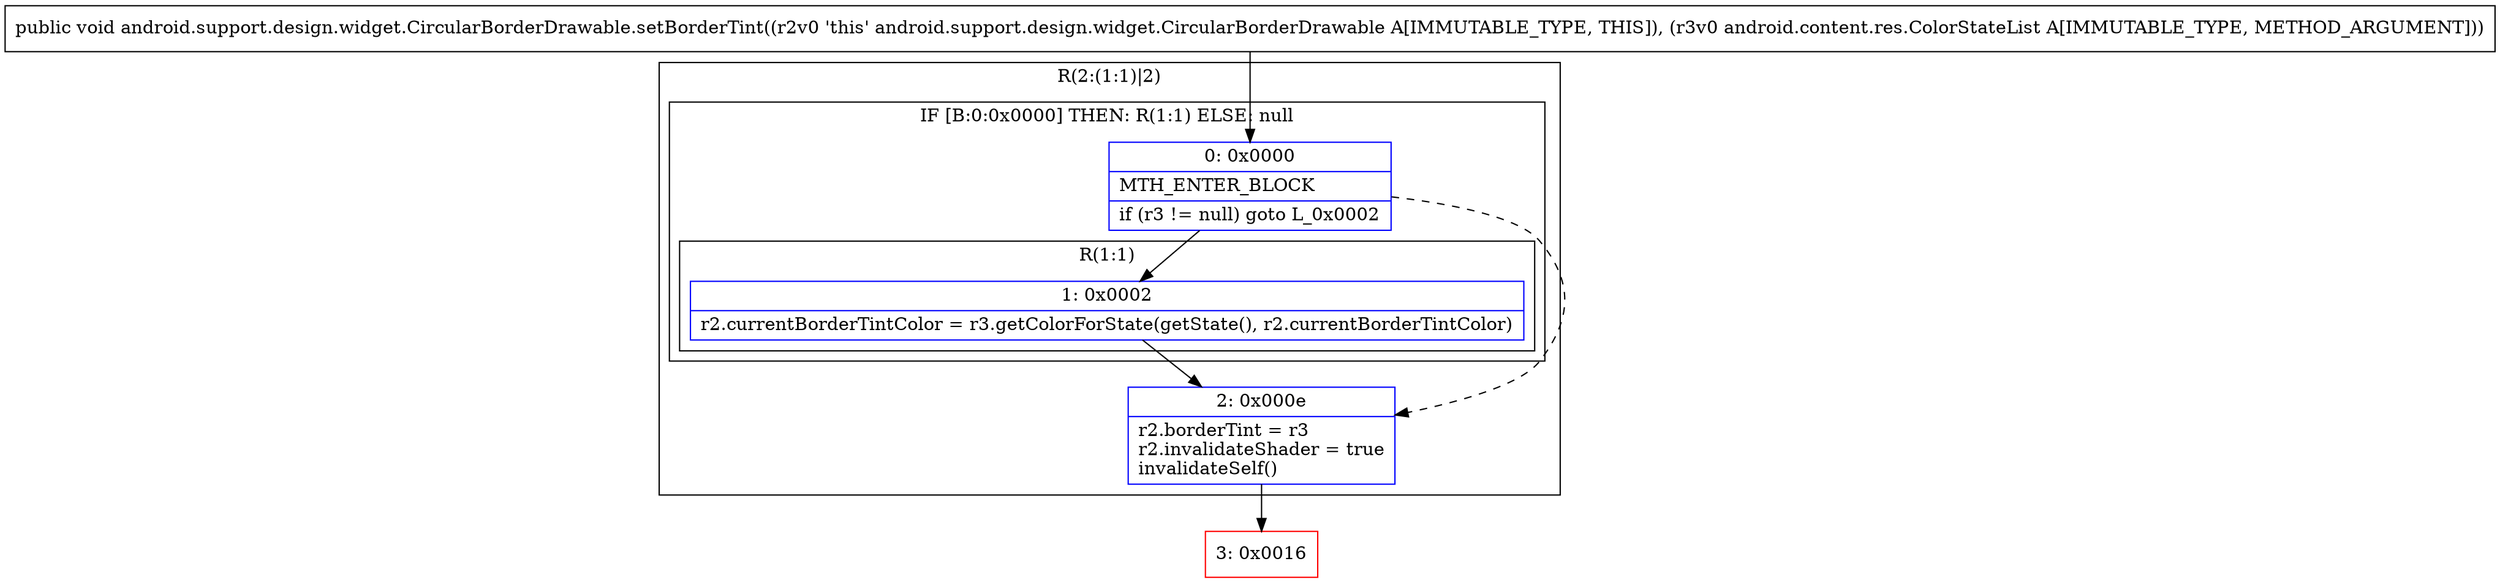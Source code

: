 digraph "CFG forandroid.support.design.widget.CircularBorderDrawable.setBorderTint(Landroid\/content\/res\/ColorStateList;)V" {
subgraph cluster_Region_2137901005 {
label = "R(2:(1:1)|2)";
node [shape=record,color=blue];
subgraph cluster_IfRegion_1534398734 {
label = "IF [B:0:0x0000] THEN: R(1:1) ELSE: null";
node [shape=record,color=blue];
Node_0 [shape=record,label="{0\:\ 0x0000|MTH_ENTER_BLOCK\l|if (r3 != null) goto L_0x0002\l}"];
subgraph cluster_Region_572688074 {
label = "R(1:1)";
node [shape=record,color=blue];
Node_1 [shape=record,label="{1\:\ 0x0002|r2.currentBorderTintColor = r3.getColorForState(getState(), r2.currentBorderTintColor)\l}"];
}
}
Node_2 [shape=record,label="{2\:\ 0x000e|r2.borderTint = r3\lr2.invalidateShader = true\linvalidateSelf()\l}"];
}
Node_3 [shape=record,color=red,label="{3\:\ 0x0016}"];
MethodNode[shape=record,label="{public void android.support.design.widget.CircularBorderDrawable.setBorderTint((r2v0 'this' android.support.design.widget.CircularBorderDrawable A[IMMUTABLE_TYPE, THIS]), (r3v0 android.content.res.ColorStateList A[IMMUTABLE_TYPE, METHOD_ARGUMENT])) }"];
MethodNode -> Node_0;
Node_0 -> Node_1;
Node_0 -> Node_2[style=dashed];
Node_1 -> Node_2;
Node_2 -> Node_3;
}

